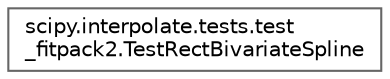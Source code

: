 digraph "Graphical Class Hierarchy"
{
 // LATEX_PDF_SIZE
  bgcolor="transparent";
  edge [fontname=Helvetica,fontsize=10,labelfontname=Helvetica,labelfontsize=10];
  node [fontname=Helvetica,fontsize=10,shape=box,height=0.2,width=0.4];
  rankdir="LR";
  Node0 [id="Node000000",label="scipy.interpolate.tests.test\l_fitpack2.TestRectBivariateSpline",height=0.2,width=0.4,color="grey40", fillcolor="white", style="filled",URL="$d5/d36/classscipy_1_1interpolate_1_1tests_1_1test__fitpack2_1_1TestRectBivariateSpline.html",tooltip=" "];
}
